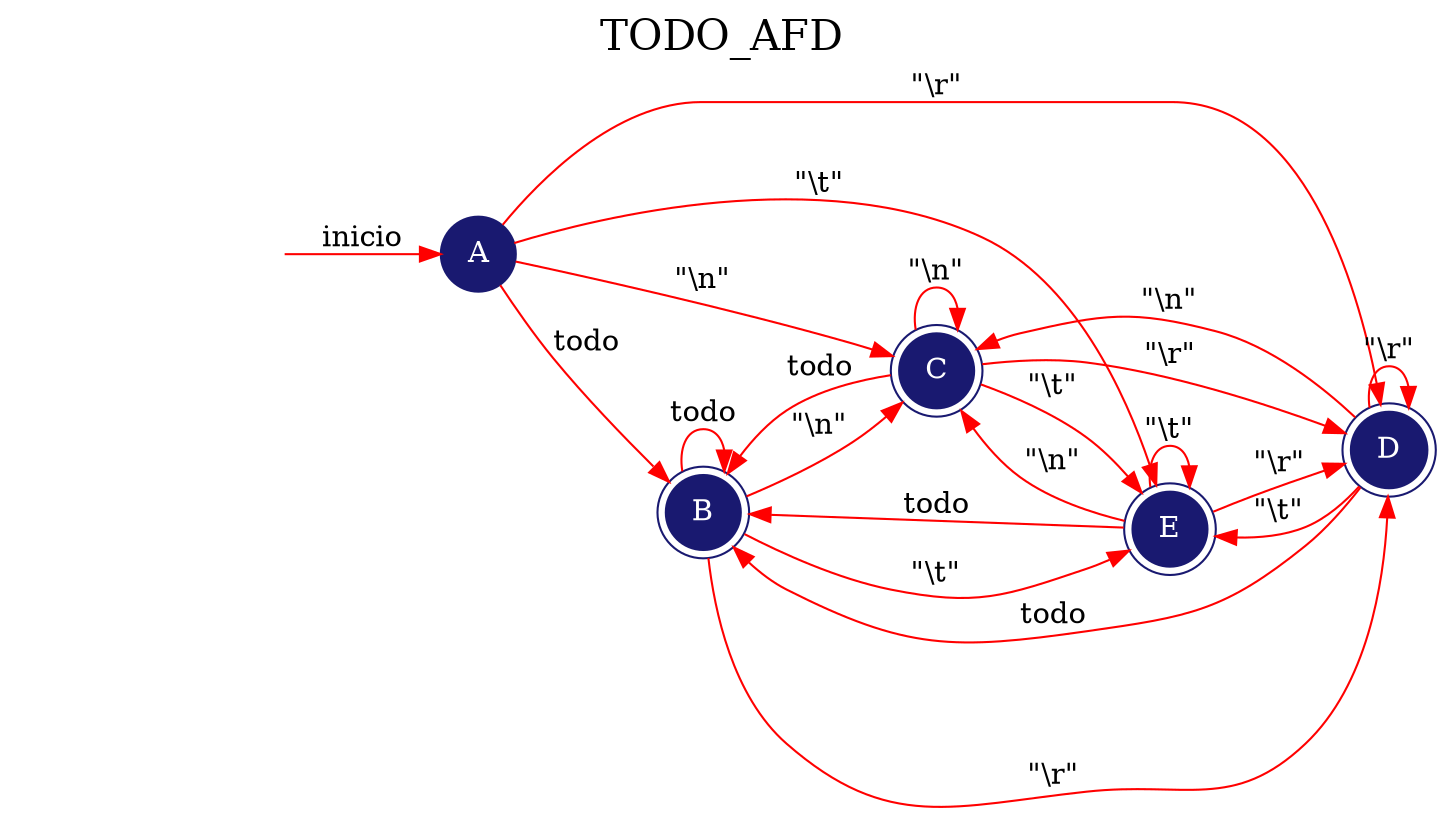digraph TODO_AFD {
	rankdir=LR;
	graph [label="TODO_AFD", labelloc=t, fontsize=20]; 
	node [style = filled,color = mediumseagreen];
	node [shape=circle];
	node [color=midnightblue,fontcolor=white];
	edge [color=red];
	secret_node [style=invis];
	secret_node -> A [label="inicio"];

	A->B [label="todo"];

	A->C [label="\"\\n\""];

	A->D [label="\"\\r\""];

	A->E [label="\"\\t\""];

	B->B [label="todo"];

	B->C [label="\"\\n\""];

	B->D [label="\"\\r\""];

	B->E [label="\"\\t\""];

	C->B [label="todo"];

	C->C [label="\"\\n\""];

	C->D [label="\"\\r\""];

	C->E [label="\"\\t\""];

	D->B [label="todo"];

	D->C [label="\"\\n\""];

	D->D [label="\"\\r\""];

	D->E [label="\"\\t\""];

	E->B [label="todo"];

	E->C [label="\"\\n\""];

	E->D [label="\"\\r\""];

	E->E [label="\"\\t\""];

	B[shape=doublecircle];
	C[shape=doublecircle];
	D[shape=doublecircle];
	E[shape=doublecircle];
 }